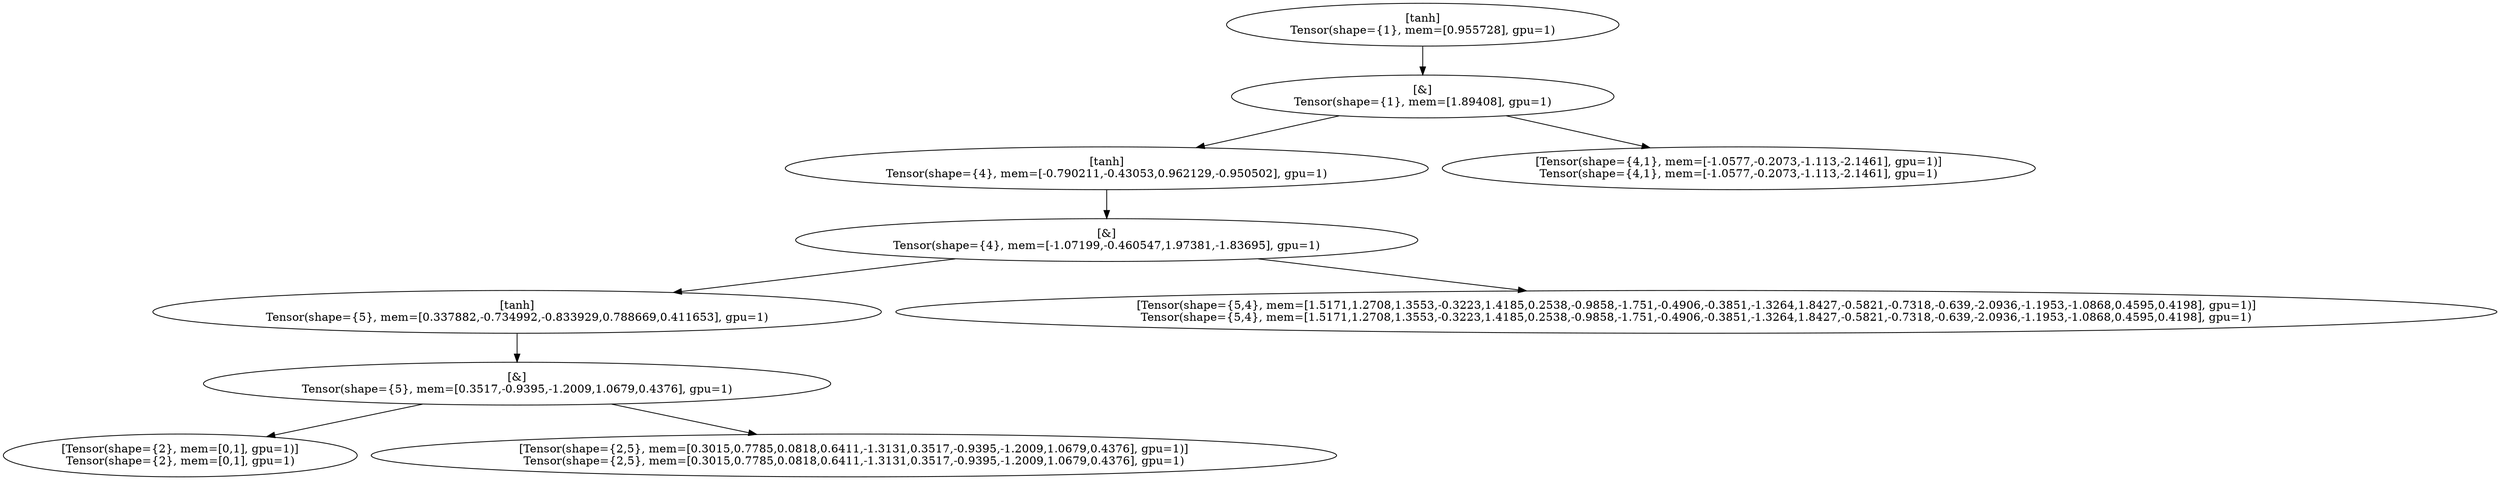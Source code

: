 digraph G {
TANH_Output_0wKko[label="[tanh]\nTensor(shape={1}, mem=[0.955728], gpu=1)"]
MATMUL_TANH_Output_0wKko_1pnup[label="[&]\nTensor(shape={1}, mem=[1.89408], gpu=1)"]
TANH_Output_0wKko -> MATMUL_TANH_Output_0wKko_1pnup
TANH_MATMUL_TANH_Output_0wKko_1pnup_2wQSV[label="[tanh]\nTensor(shape={4}, mem=[-0.790211,-0.43053,0.962129,-0.950502], gpu=1)"]
MATMUL_TANH_Output_0wKko_1pnup -> TANH_MATMUL_TANH_Output_0wKko_1pnup_2wQSV
MATMUL_TANH_MATMUL_TANH_Output_0wKko_1pnup_2wQSV_3cAmJ[label="[&]\nTensor(shape={4}, mem=[-1.07199,-0.460547,1.97381,-1.83695], gpu=1)"]
TANH_MATMUL_TANH_Output_0wKko_1pnup_2wQSV -> MATMUL_TANH_MATMUL_TANH_Output_0wKko_1pnup_2wQSV_3cAmJ
TANH_MATMUL_TANH_MATMUL_TANH_Output_0wKko_1pnup_2wQSV_3cAmJ_4cQ6H[label="[tanh]\nTensor(shape={5}, mem=[0.337882,-0.734992,-0.833929,0.788669,0.411653], gpu=1)"]
MATMUL_TANH_MATMUL_TANH_Output_0wKko_1pnup_2wQSV_3cAmJ -> TANH_MATMUL_TANH_MATMUL_TANH_Output_0wKko_1pnup_2wQSV_3cAmJ_4cQ6H
MATMUL_TANH_MATMUL_TANH_MATMUL_TANH_Output_0wKko_1pnup_2wQSV_3cAmJ_4cQ6H_5Iuaj[label="[&]\nTensor(shape={5}, mem=[0.3517,-0.9395,-1.2009,1.0679,0.4376], gpu=1)"]
TANH_MATMUL_TANH_MATMUL_TANH_Output_0wKko_1pnup_2wQSV_3cAmJ_4cQ6H -> MATMUL_TANH_MATMUL_TANH_MATMUL_TANH_Output_0wKko_1pnup_2wQSV_3cAmJ_4cQ6H_5Iuaj
TENSOR_MATMUL_TANH_MATMUL_TANH_MATMUL_TANH_Output_0wKko_1pnup_2wQSV_3cAmJ_4cQ6H_5Iuaj_6MXyo[label="[Tensor(shape={2}, mem=[0,1], gpu=1)]\nTensor(shape={2}, mem=[0,1], gpu=1)"]
MATMUL_TANH_MATMUL_TANH_MATMUL_TANH_Output_0wKko_1pnup_2wQSV_3cAmJ_4cQ6H_5Iuaj -> TENSOR_MATMUL_TANH_MATMUL_TANH_MATMUL_TANH_Output_0wKko_1pnup_2wQSV_3cAmJ_4cQ6H_5Iuaj_6MXyo
TENSOR_MATMUL_TANH_MATMUL_TANH_MATMUL_TANH_Output_0wKko_1pnup_2wQSV_3cAmJ_4cQ6H_5Iuaj_6r9B3[label="[Tensor(shape={2,5}, mem=[0.3015,0.7785,0.0818,0.6411,-1.3131,0.3517,-0.9395,-1.2009,1.0679,0.4376], gpu=1)]\nTensor(shape={2,5}, mem=[0.3015,0.7785,0.0818,0.6411,-1.3131,0.3517,-0.9395,-1.2009,1.0679,0.4376], gpu=1)"]
MATMUL_TANH_MATMUL_TANH_MATMUL_TANH_Output_0wKko_1pnup_2wQSV_3cAmJ_4cQ6H_5Iuaj -> TENSOR_MATMUL_TANH_MATMUL_TANH_MATMUL_TANH_Output_0wKko_1pnup_2wQSV_3cAmJ_4cQ6H_5Iuaj_6r9B3
TENSOR_MATMUL_TANH_MATMUL_TANH_Output_0wKko_1pnup_2wQSV_3cAmJ_4RWYV[label="[Tensor(shape={5,4}, mem=[1.5171,1.2708,1.3553,-0.3223,1.4185,0.2538,-0.9858,-1.751,-0.4906,-0.3851,-1.3264,1.8427,-0.5821,-0.7318,-0.639,-2.0936,-1.1953,-1.0868,0.4595,0.4198], gpu=1)]\nTensor(shape={5,4}, mem=[1.5171,1.2708,1.3553,-0.3223,1.4185,0.2538,-0.9858,-1.751,-0.4906,-0.3851,-1.3264,1.8427,-0.5821,-0.7318,-0.639,-2.0936,-1.1953,-1.0868,0.4595,0.4198], gpu=1)"]
MATMUL_TANH_MATMUL_TANH_Output_0wKko_1pnup_2wQSV_3cAmJ -> TENSOR_MATMUL_TANH_MATMUL_TANH_Output_0wKko_1pnup_2wQSV_3cAmJ_4RWYV
TENSOR_MATMUL_TANH_Output_0wKko_1pnup_2PtNc[label="[Tensor(shape={4,1}, mem=[-1.0577,-0.2073,-1.113,-2.1461], gpu=1)]\nTensor(shape={4,1}, mem=[-1.0577,-0.2073,-1.113,-2.1461], gpu=1)"]
MATMUL_TANH_Output_0wKko_1pnup -> TENSOR_MATMUL_TANH_Output_0wKko_1pnup_2PtNc
}
